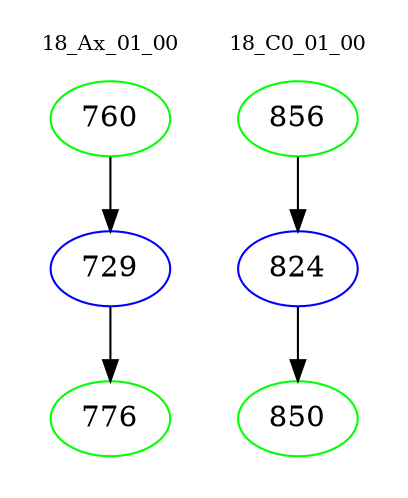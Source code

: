 digraph{
subgraph cluster_0 {
color = white
label = "18_Ax_01_00";
fontsize=10;
T0_760 [label="760", color="green"]
T0_760 -> T0_729 [color="black"]
T0_729 [label="729", color="blue"]
T0_729 -> T0_776 [color="black"]
T0_776 [label="776", color="green"]
}
subgraph cluster_1 {
color = white
label = "18_C0_01_00";
fontsize=10;
T1_856 [label="856", color="green"]
T1_856 -> T1_824 [color="black"]
T1_824 [label="824", color="blue"]
T1_824 -> T1_850 [color="black"]
T1_850 [label="850", color="green"]
}
}
